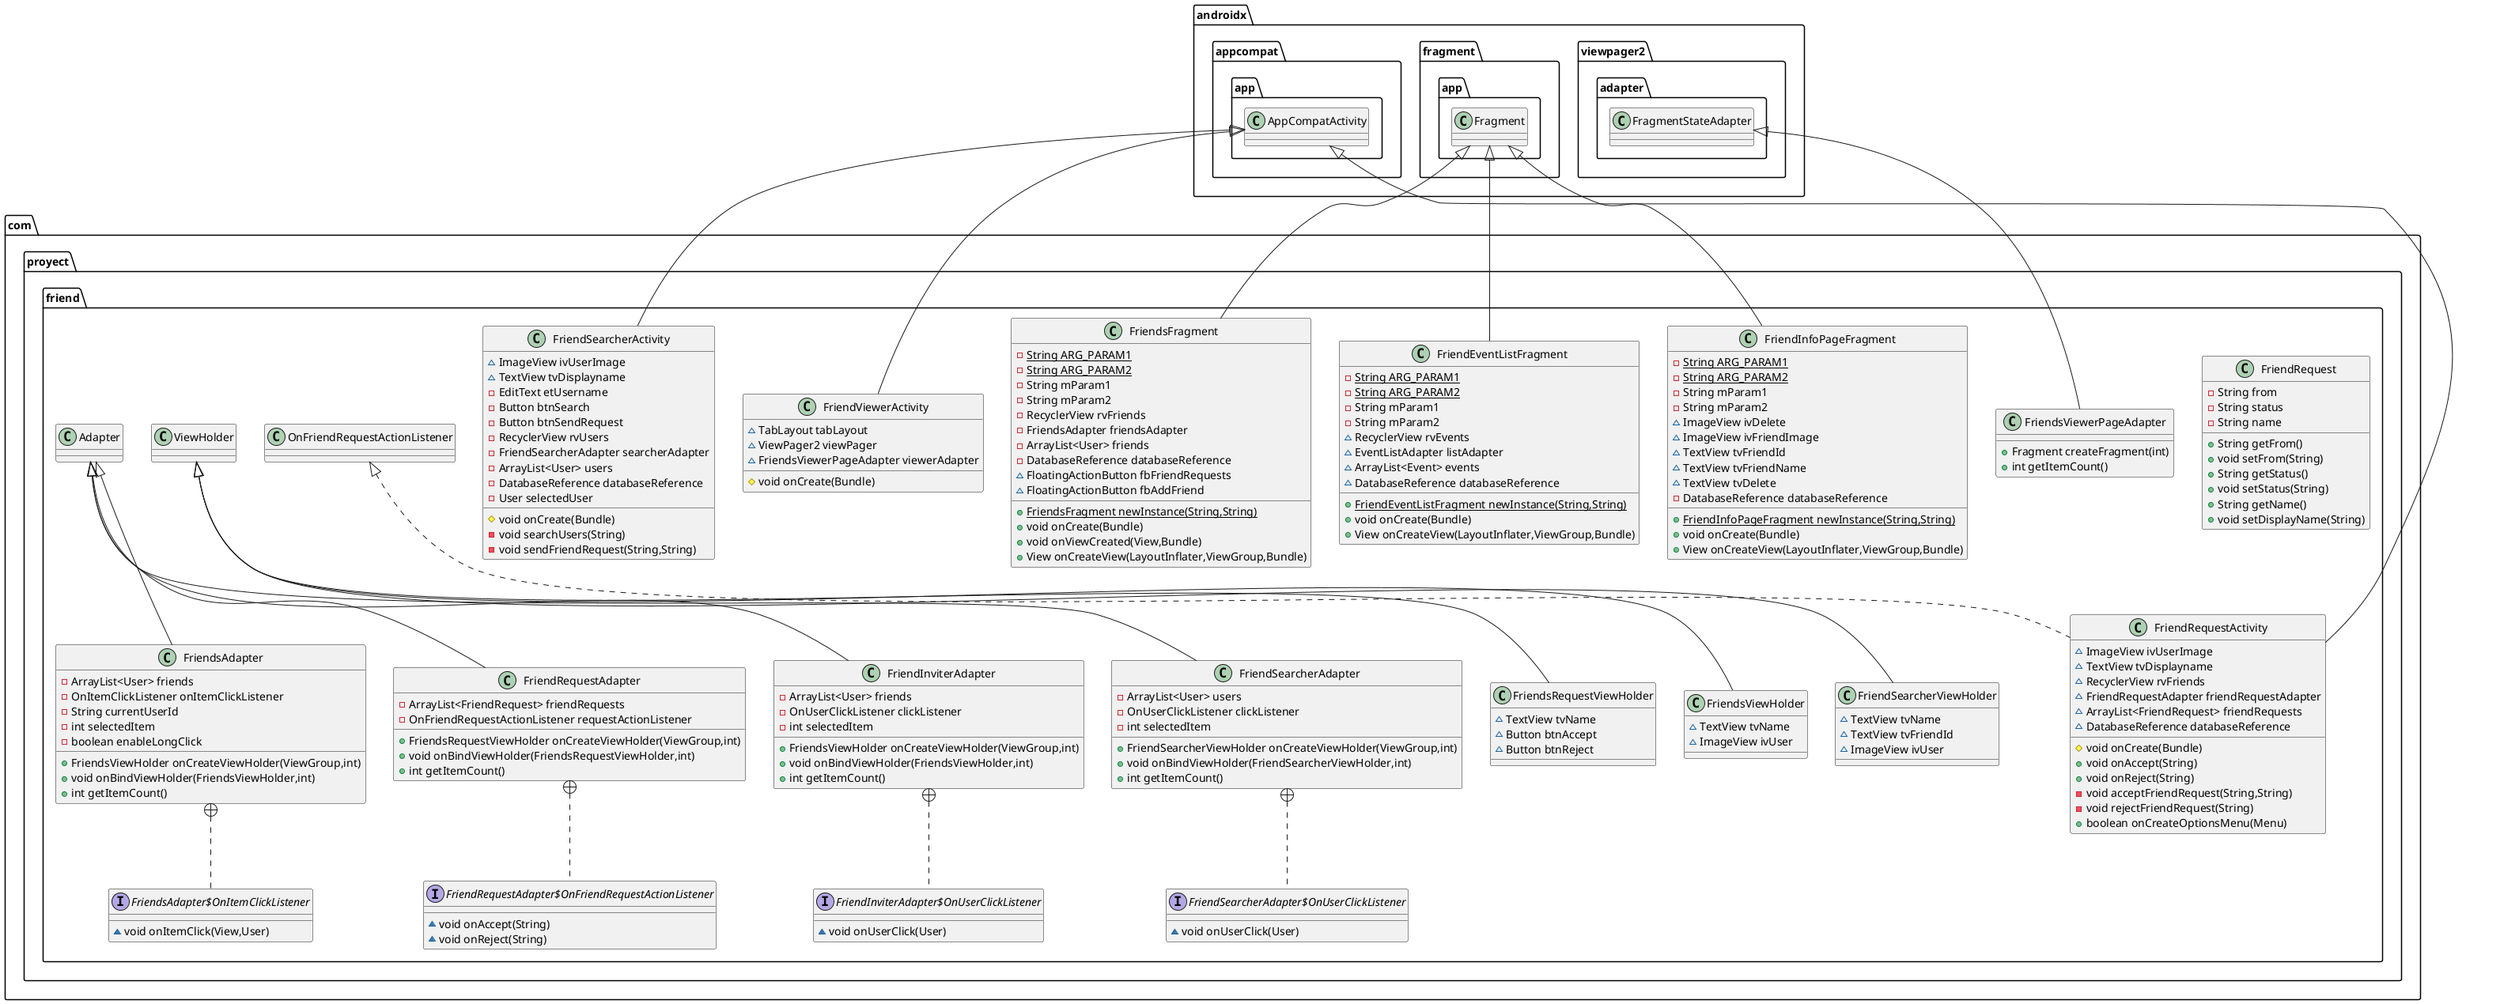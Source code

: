 @startuml
class com.proyect.friend.FriendRequest {
- String from
- String status
- String name
+ String getFrom()
+ void setFrom(String)
+ String getStatus()
+ void setStatus(String)
+ String getName()
+ void setDisplayName(String)
}


class com.proyect.friend.FriendSearcherViewHolder {
~ TextView tvName
~ TextView tvFriendId
~ ImageView ivUser
}

class com.proyect.friend.FriendRequestAdapter {
- ArrayList<FriendRequest> friendRequests
- OnFriendRequestActionListener requestActionListener
+ FriendsRequestViewHolder onCreateViewHolder(ViewGroup,int)
+ void onBindViewHolder(FriendsRequestViewHolder,int)
+ int getItemCount()
}


interface com.proyect.friend.FriendRequestAdapter$OnFriendRequestActionListener {
~ void onAccept(String)
~ void onReject(String)
}

class com.proyect.friend.FriendInfoPageFragment {
- {static} String ARG_PARAM1
- {static} String ARG_PARAM2
- String mParam1
- String mParam2
~ ImageView ivDelete
~ ImageView ivFriendImage
~ TextView tvFriendId
~ TextView tvFriendName
~ TextView tvDelete
- DatabaseReference databaseReference
+ {static} FriendInfoPageFragment newInstance(String,String)
+ void onCreate(Bundle)
+ View onCreateView(LayoutInflater,ViewGroup,Bundle)
}


class com.proyect.friend.FriendInviterAdapter {
- ArrayList<User> friends
- OnUserClickListener clickListener
- int selectedItem
+ FriendsViewHolder onCreateViewHolder(ViewGroup,int)
+ void onBindViewHolder(FriendsViewHolder,int)
+ int getItemCount()
}


interface com.proyect.friend.FriendInviterAdapter$OnUserClickListener {
~ void onUserClick(User)
}

class com.proyect.friend.FriendsRequestViewHolder {
~ TextView tvName
~ Button btnAccept
~ Button btnReject
}

class com.proyect.friend.FriendsViewHolder {
~ TextView tvName
~ ImageView ivUser
}

class com.proyect.friend.FriendSearcherActivity {
~ ImageView ivUserImage
~ TextView tvDisplayname
- EditText etUsername
- Button btnSearch
- Button btnSendRequest
- RecyclerView rvUsers
- FriendSearcherAdapter searcherAdapter
- ArrayList<User> users
- DatabaseReference databaseReference
- User selectedUser
# void onCreate(Bundle)
- void searchUsers(String)
- void sendFriendRequest(String,String)
}


class com.proyect.friend.FriendSearcherAdapter {
- ArrayList<User> users
- OnUserClickListener clickListener
- int selectedItem
+ FriendSearcherViewHolder onCreateViewHolder(ViewGroup,int)
+ void onBindViewHolder(FriendSearcherViewHolder,int)
+ int getItemCount()
}


interface com.proyect.friend.FriendSearcherAdapter$OnUserClickListener {
~ void onUserClick(User)
}

class com.proyect.friend.FriendsFragment {
- {static} String ARG_PARAM1
- {static} String ARG_PARAM2
- String mParam1
- String mParam2
- RecyclerView rvFriends
- FriendsAdapter friendsAdapter
- ArrayList<User> friends
- DatabaseReference databaseReference
~ FloatingActionButton fbFriendRequests
~ FloatingActionButton fbAddFriend
+ {static} FriendsFragment newInstance(String,String)
+ void onCreate(Bundle)
+ void onViewCreated(View,Bundle)
+ View onCreateView(LayoutInflater,ViewGroup,Bundle)
}


class com.proyect.friend.FriendRequestActivity {
~ ImageView ivUserImage
~ TextView tvDisplayname
~ RecyclerView rvFriends
~ FriendRequestAdapter friendRequestAdapter
~ ArrayList<FriendRequest> friendRequests
~ DatabaseReference databaseReference
# void onCreate(Bundle)
+ void onAccept(String)
+ void onReject(String)
- void acceptFriendRequest(String,String)
- void rejectFriendRequest(String)
+ boolean onCreateOptionsMenu(Menu)
}


class com.proyect.friend.FriendsViewerPageAdapter {
+ Fragment createFragment(int)
+ int getItemCount()
}

class com.proyect.friend.FriendEventListFragment {
- {static} String ARG_PARAM1
- {static} String ARG_PARAM2
- String mParam1
- String mParam2
~ RecyclerView rvEvents
~ EventListAdapter listAdapter
~ ArrayList<Event> events
~ DatabaseReference databaseReference
+ {static} FriendEventListFragment newInstance(String,String)
+ void onCreate(Bundle)
+ View onCreateView(LayoutInflater,ViewGroup,Bundle)
}


class com.proyect.friend.FriendViewerActivity {
~ TabLayout tabLayout
~ ViewPager2 viewPager
~ FriendsViewerPageAdapter viewerAdapter
# void onCreate(Bundle)
}


class com.proyect.friend.FriendsAdapter {
- ArrayList<User> friends
- OnItemClickListener onItemClickListener
- String currentUserId
- int selectedItem
- boolean enableLongClick
+ FriendsViewHolder onCreateViewHolder(ViewGroup,int)
+ void onBindViewHolder(FriendsViewHolder,int)
+ int getItemCount()
}


interface com.proyect.friend.FriendsAdapter$OnItemClickListener {
~ void onItemClick(View,User)
}



com.proyect.friend.ViewHolder <|-- com.proyect.friend.FriendSearcherViewHolder
com.proyect.friend.Adapter <|-- com.proyect.friend.FriendRequestAdapter
com.proyect.friend.FriendRequestAdapter +.. com.proyect.friend.FriendRequestAdapter$OnFriendRequestActionListener
androidx.fragment.app.Fragment <|-- com.proyect.friend.FriendInfoPageFragment
com.proyect.friend.Adapter <|-- com.proyect.friend.FriendInviterAdapter
com.proyect.friend.FriendInviterAdapter +.. com.proyect.friend.FriendInviterAdapter$OnUserClickListener
com.proyect.friend.ViewHolder <|-- com.proyect.friend.FriendsRequestViewHolder
com.proyect.friend.ViewHolder <|-- com.proyect.friend.FriendsViewHolder
androidx.appcompat.app.AppCompatActivity <|-- com.proyect.friend.FriendSearcherActivity
com.proyect.friend.Adapter <|-- com.proyect.friend.FriendSearcherAdapter
com.proyect.friend.FriendSearcherAdapter +.. com.proyect.friend.FriendSearcherAdapter$OnUserClickListener
androidx.fragment.app.Fragment <|-- com.proyect.friend.FriendsFragment
com.proyect.friend.OnFriendRequestActionListener <|.. com.proyect.friend.FriendRequestActivity
androidx.appcompat.app.AppCompatActivity <|-- com.proyect.friend.FriendRequestActivity
androidx.viewpager2.adapter.FragmentStateAdapter <|-- com.proyect.friend.FriendsViewerPageAdapter
androidx.fragment.app.Fragment <|-- com.proyect.friend.FriendEventListFragment
androidx.appcompat.app.AppCompatActivity <|-- com.proyect.friend.FriendViewerActivity
com.proyect.friend.Adapter <|-- com.proyect.friend.FriendsAdapter
com.proyect.friend.FriendsAdapter +.. com.proyect.friend.FriendsAdapter$OnItemClickListener
@enduml